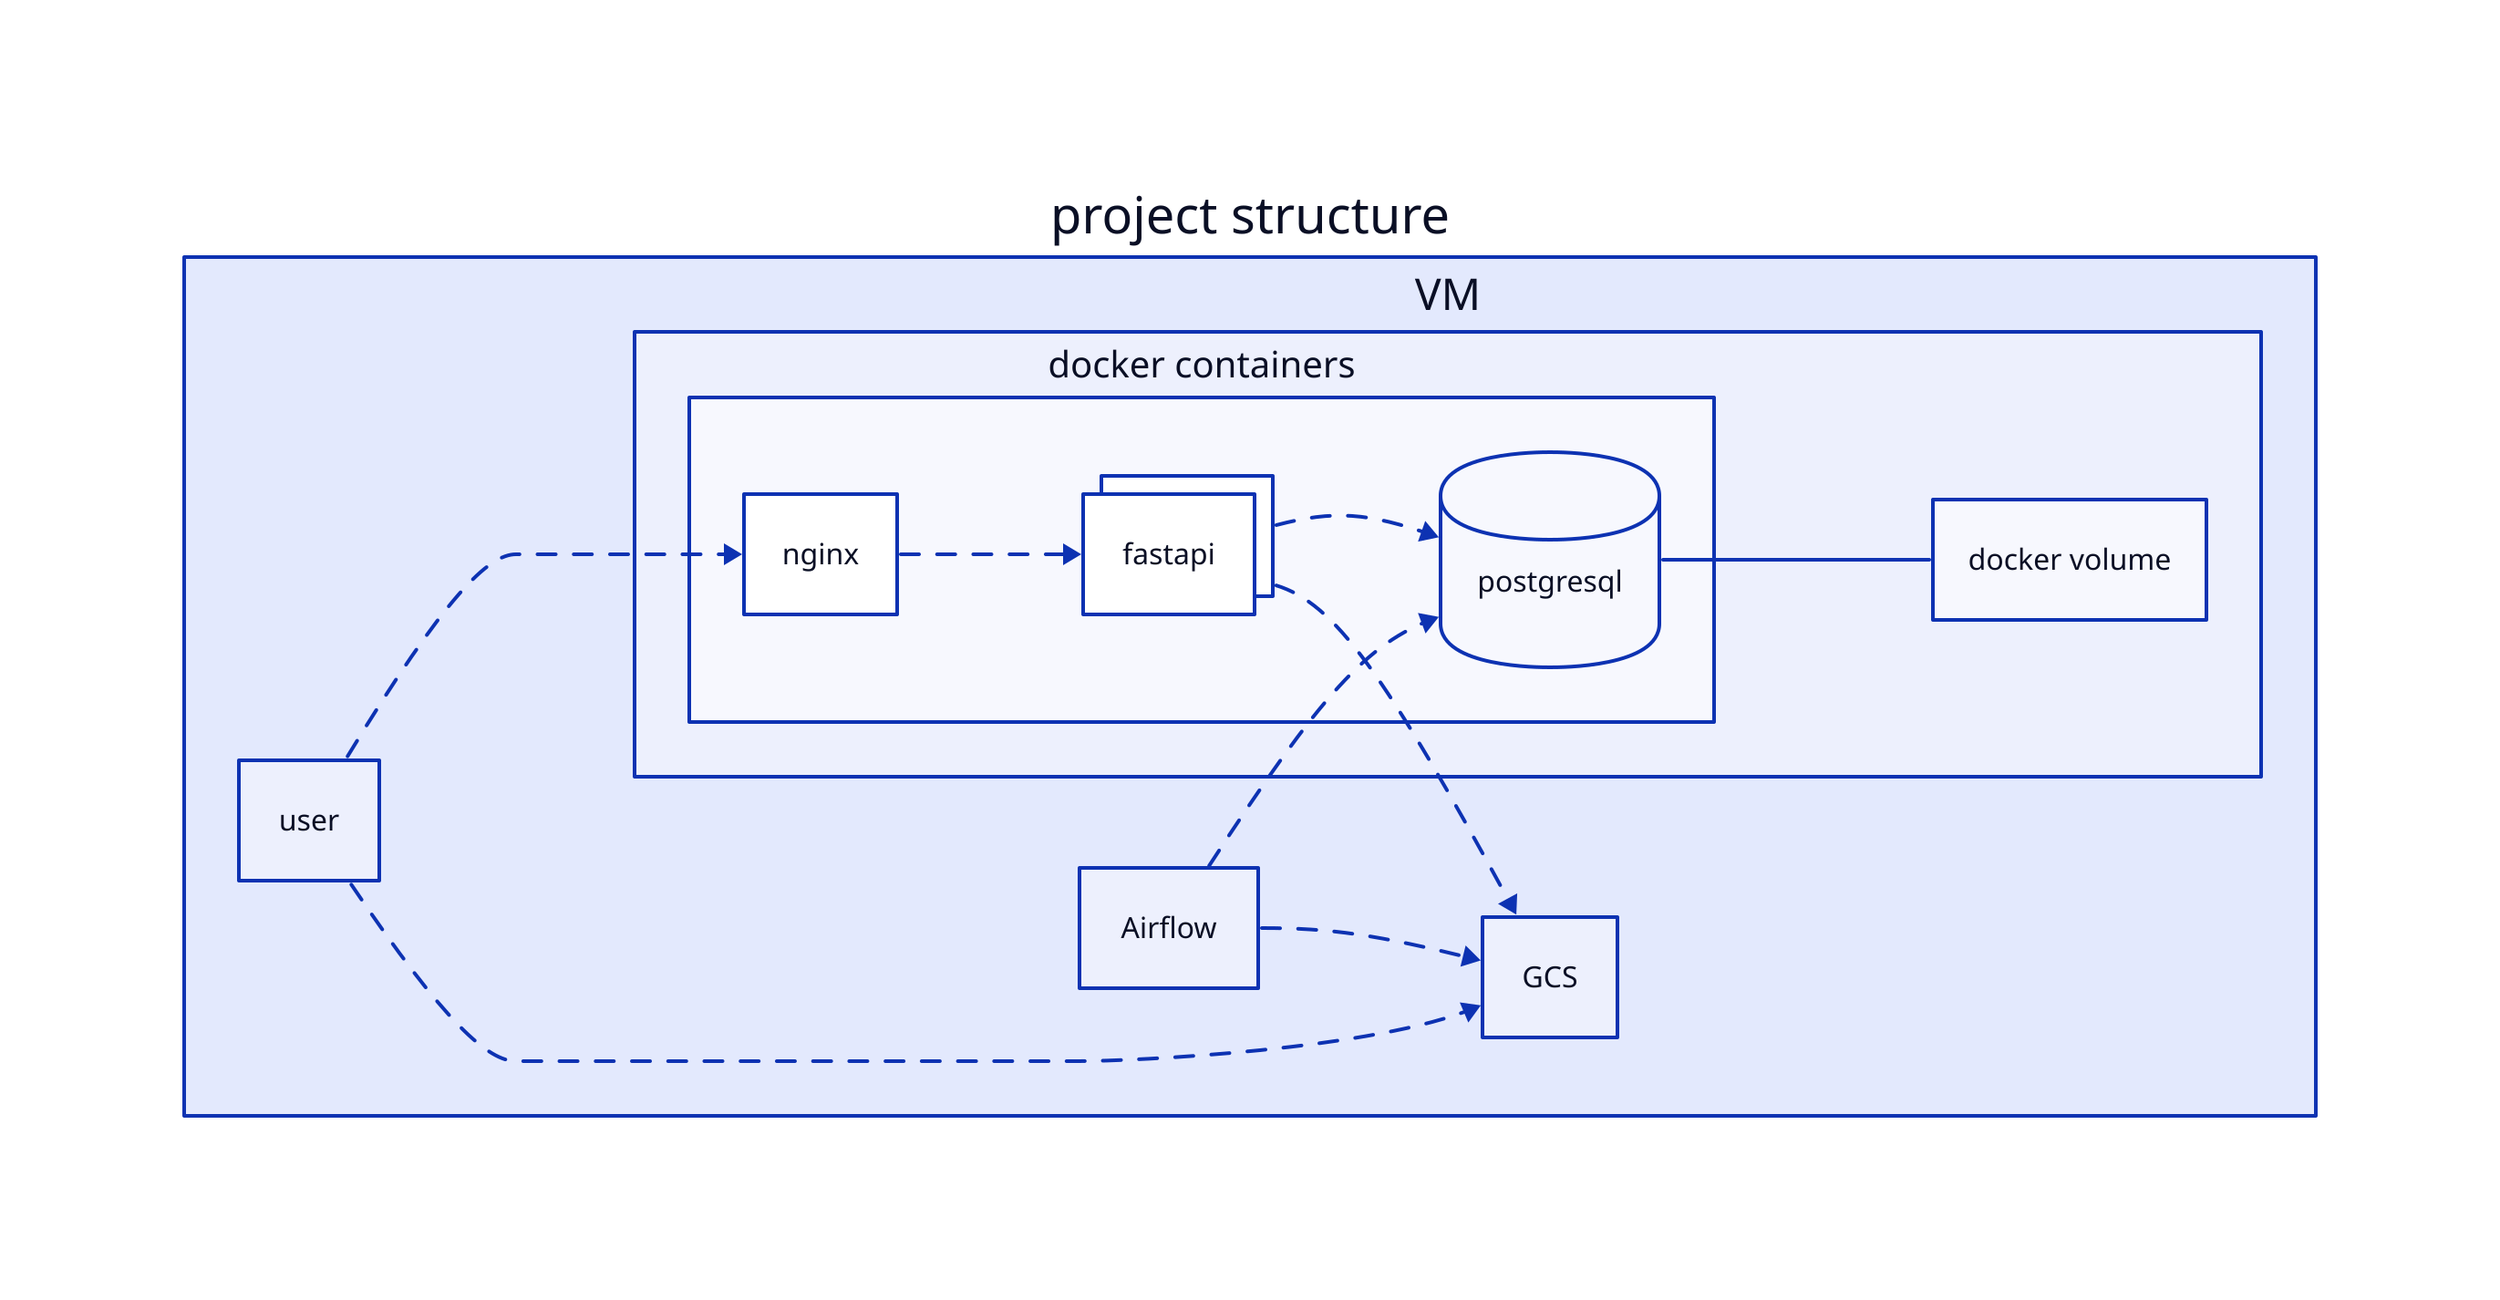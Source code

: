 direction: right
ps: project structure{
    VM{
        direction: right;
        dv: docker volume
        dc: docker containers{
            psql: postgresql
            psql.shape: cylinder
            fastapi
            nginx
            nginx -> fastapi{
                style.animated: true
            }
            fastapi -> psql{
                style.animated: true
            }

            fastapi.style.multiple: true

        }
        dc.psql -- dv

    }
    Airflow{

    }

    user

    GCS

    user -> VM.dc.nginx{
        style.animated: true
    }
    user -> GCS{
        style.animated: true
    }
    VM.dc.fastapi -> GCS{
        style.animated: true
    }
    Airflow -> GCS{
        style.animated: true
    }
    Airflow -> VM.dc.psql{
        style.animated: true
    }
}